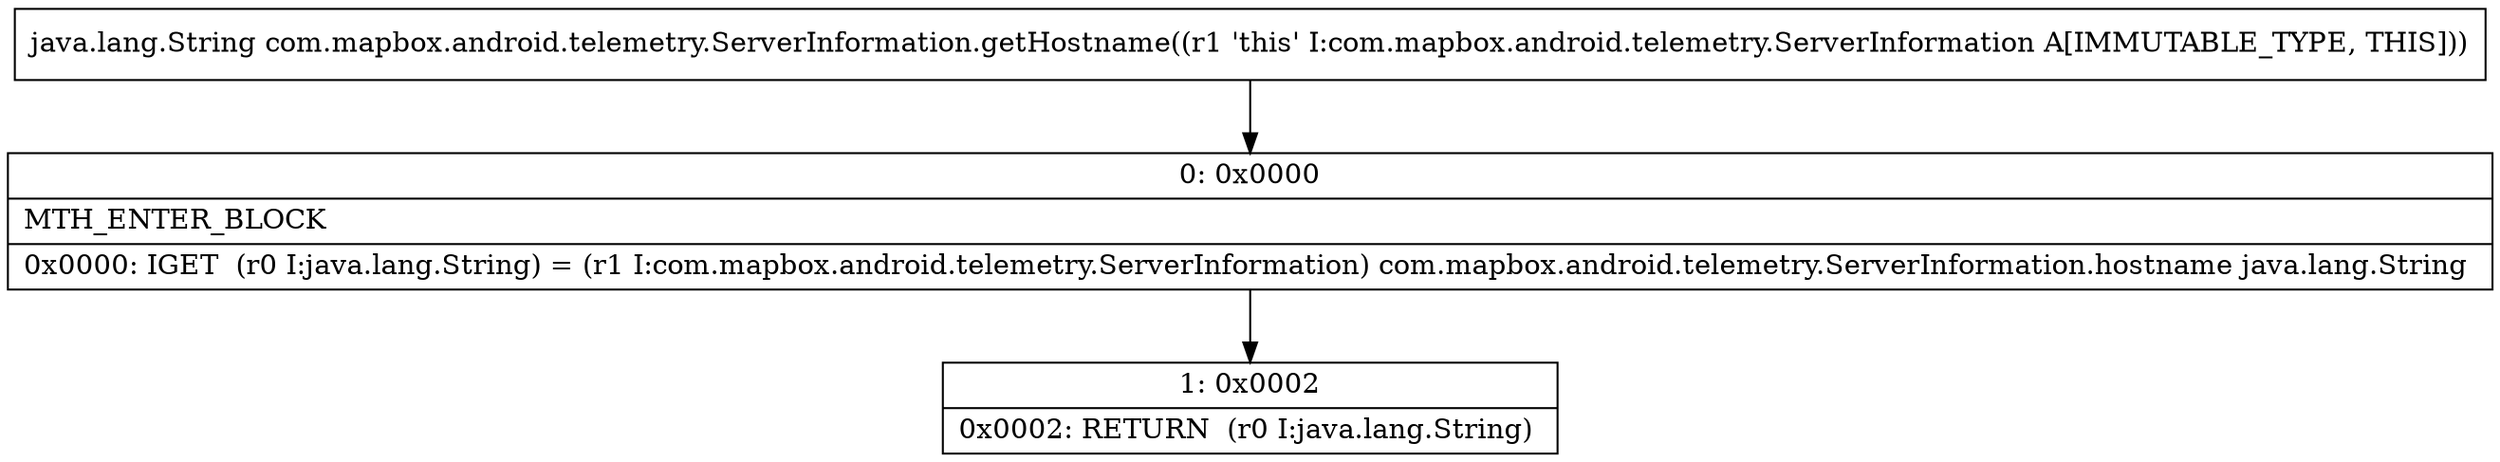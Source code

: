 digraph "CFG forcom.mapbox.android.telemetry.ServerInformation.getHostname()Ljava\/lang\/String;" {
Node_0 [shape=record,label="{0\:\ 0x0000|MTH_ENTER_BLOCK\l|0x0000: IGET  (r0 I:java.lang.String) = (r1 I:com.mapbox.android.telemetry.ServerInformation) com.mapbox.android.telemetry.ServerInformation.hostname java.lang.String \l}"];
Node_1 [shape=record,label="{1\:\ 0x0002|0x0002: RETURN  (r0 I:java.lang.String) \l}"];
MethodNode[shape=record,label="{java.lang.String com.mapbox.android.telemetry.ServerInformation.getHostname((r1 'this' I:com.mapbox.android.telemetry.ServerInformation A[IMMUTABLE_TYPE, THIS])) }"];
MethodNode -> Node_0;
Node_0 -> Node_1;
}

